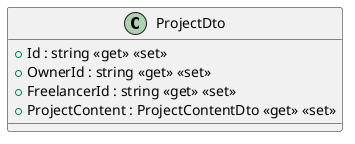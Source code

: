 @startuml
class ProjectDto {
    + Id : string <<get>> <<set>>
    + OwnerId : string <<get>> <<set>>
    + FreelancerId : string <<get>> <<set>>
    + ProjectContent : ProjectContentDto <<get>> <<set>>
}
@enduml
